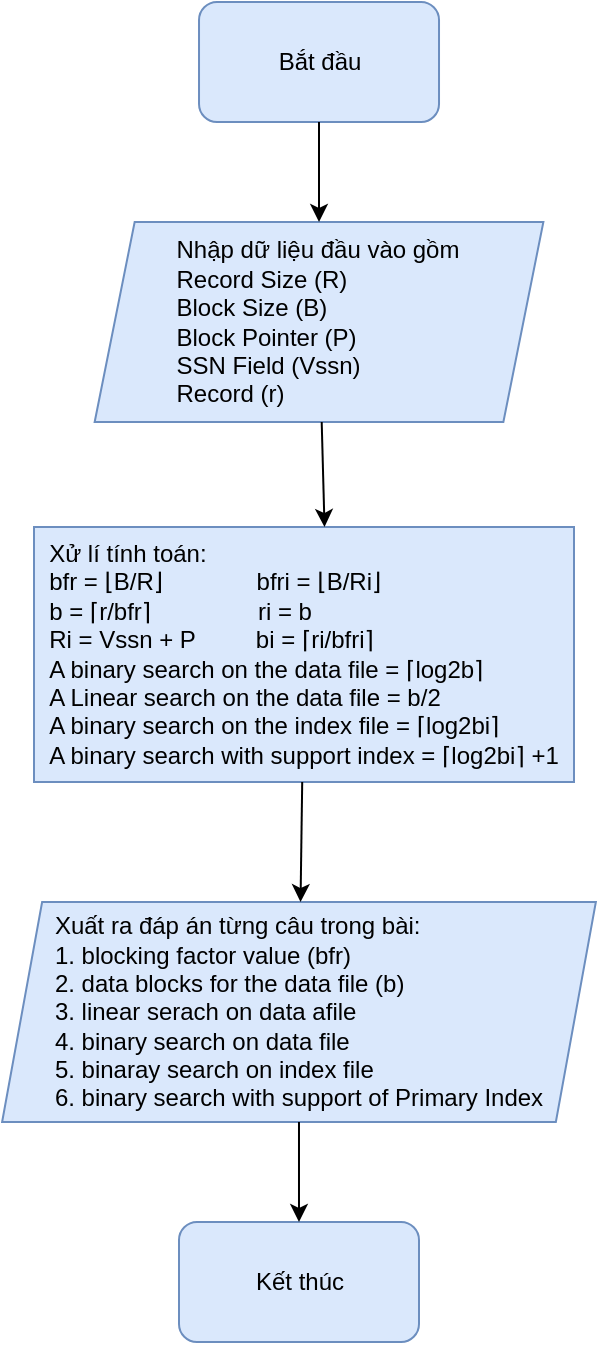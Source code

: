 <mxfile version="16.5.1" type="device"><diagram id="CRp3wrSZ4zTkJjni_525" name="Page-1"><mxGraphModel dx="918" dy="754" grid="1" gridSize="10" guides="1" tooltips="1" connect="1" arrows="1" fold="1" page="1" pageScale="1" pageWidth="850" pageHeight="1100" math="0" shadow="0"><root><mxCell id="0"/><mxCell id="1" parent="0"/><mxCell id="e1soVzcTl73McZKFUhI4-3" value="Bắt đầu" style="rounded=1;whiteSpace=wrap;html=1;fillColor=#dae8fc;strokeColor=#6c8ebf;" parent="1" vertex="1"><mxGeometry x="342.51" y="230" width="120" height="60" as="geometry"/></mxCell><mxCell id="e1soVzcTl73McZKFUhI4-4" value="&lt;div style=&quot;text-align: justify&quot;&gt;&lt;span&gt;Nhập dữ liệu đầu vào gồm&lt;/span&gt;&lt;/div&gt;&lt;div style=&quot;text-align: justify&quot;&gt;&lt;span&gt;Record Size (R)&amp;nbsp;&lt;/span&gt;&lt;/div&gt;&lt;div style=&quot;text-align: justify&quot;&gt;&lt;span&gt;Block Size (B)&lt;/span&gt;&lt;/div&gt;&lt;div style=&quot;text-align: justify&quot;&gt;&lt;span&gt;Block Pointer (P)&lt;/span&gt;&lt;/div&gt;&lt;div style=&quot;text-align: justify&quot;&gt;&lt;span&gt;SSN Field (Vssn)&lt;/span&gt;&lt;/div&gt;&lt;div style=&quot;text-align: justify&quot;&gt;&lt;span&gt;Record (r)&lt;/span&gt;&lt;/div&gt;" style="shape=parallelogram;perimeter=parallelogramPerimeter;whiteSpace=wrap;html=1;fixedSize=1;fillColor=#dae8fc;strokeColor=#6c8ebf;" parent="1" vertex="1"><mxGeometry x="290.33" y="340" width="224.36" height="100" as="geometry"/></mxCell><mxCell id="e1soVzcTl73McZKFUhI4-5" value="&lt;div style=&quot;text-align: justify&quot;&gt;Xử lí tính toán:&amp;nbsp;&lt;/div&gt;&lt;div style=&quot;text-align: justify&quot;&gt;&lt;span&gt;bfr = ⌊B/R⌋&amp;nbsp;&amp;nbsp; &amp;nbsp; &amp;nbsp; &amp;nbsp; &amp;nbsp; &amp;nbsp; &amp;nbsp;bfri = ⌊B/Ri⌋&lt;/span&gt;&lt;br&gt;&lt;/div&gt;&lt;div style=&quot;text-align: justify&quot;&gt;&lt;span&gt;b = ⌈r/bfr⌉&amp;nbsp; &amp;nbsp; &amp;nbsp; &amp;nbsp; &amp;nbsp; &amp;nbsp; &amp;nbsp; &amp;nbsp; ri = b&lt;/span&gt;&lt;/div&gt;&lt;div style=&quot;text-align: justify&quot;&gt;&lt;span&gt;Ri = Vssn + P&amp;nbsp; &amp;nbsp; &amp;nbsp; &amp;nbsp; &amp;nbsp;bi = ⌈ri/bfri⌉&lt;/span&gt;&lt;/div&gt;&lt;div style=&quot;text-align: justify&quot;&gt;&lt;span&gt;A binary search on the data file = ⌈log2b⌉&lt;/span&gt;&lt;/div&gt;&lt;div style=&quot;text-align: justify&quot;&gt;&lt;span&gt;A Linear search on the data file = b/2&lt;/span&gt;&lt;/div&gt;&lt;div style=&quot;text-align: justify&quot;&gt;&lt;span&gt;A binary search on the index file = ⌈log2bi⌉&lt;/span&gt;&lt;/div&gt;&lt;div style=&quot;text-align: justify&quot;&gt;&lt;span&gt;A binary search with support index = ⌈log2bi⌉ +1&lt;/span&gt;&lt;/div&gt;" style="rounded=0;whiteSpace=wrap;html=1;fillColor=#dae8fc;strokeColor=#6c8ebf;" parent="1" vertex="1"><mxGeometry x="260" y="492.5" width="270" height="127.5" as="geometry"/></mxCell><mxCell id="e1soVzcTl73McZKFUhI4-8" value="" style="endArrow=classic;html=1;rounded=0;" parent="1" source="e1soVzcTl73McZKFUhI4-3" target="e1soVzcTl73McZKFUhI4-4" edge="1"><mxGeometry width="50" height="50" relative="1" as="geometry"><mxPoint x="370" y="450" as="sourcePoint"/><mxPoint x="420" y="400" as="targetPoint"/></mxGeometry></mxCell><mxCell id="e1soVzcTl73McZKFUhI4-9" value="" style="endArrow=classic;html=1;rounded=0;entryX=0.538;entryY=0;entryDx=0;entryDy=0;entryPerimeter=0;" parent="1" source="e1soVzcTl73McZKFUhI4-4" target="e1soVzcTl73McZKFUhI4-5" edge="1"><mxGeometry width="50" height="50" relative="1" as="geometry"><mxPoint x="380" y="460.0" as="sourcePoint"/><mxPoint x="430" y="410.0" as="targetPoint"/></mxGeometry></mxCell><mxCell id="e1soVzcTl73McZKFUhI4-10" value="&lt;div style=&quot;text-align: justify&quot;&gt;&lt;span&gt;Xuất ra đáp án từng câu trong bài:&lt;/span&gt;&lt;/div&gt;&lt;div style=&quot;text-align: justify&quot;&gt;&lt;span&gt;1. blocking factor value (bfr)&lt;/span&gt;&lt;/div&gt;&lt;div style=&quot;text-align: justify&quot;&gt;&lt;span&gt;2. data blocks for the data file (b)&lt;/span&gt;&lt;/div&gt;&lt;div style=&quot;text-align: justify&quot;&gt;&lt;span&gt;3. linear serach on data afile&lt;/span&gt;&lt;/div&gt;&lt;div style=&quot;text-align: justify&quot;&gt;&lt;span&gt;4. binary search on data file&lt;/span&gt;&lt;/div&gt;&lt;div style=&quot;text-align: justify&quot;&gt;&lt;span&gt;5. binaray search on index file&lt;/span&gt;&lt;/div&gt;&lt;div style=&quot;text-align: justify&quot;&gt;&lt;span&gt;6. binary search with support of Primary Index&lt;/span&gt;&lt;/div&gt;" style="shape=parallelogram;perimeter=parallelogramPerimeter;whiteSpace=wrap;html=1;fixedSize=1;fillColor=#dae8fc;strokeColor=#6c8ebf;align=center;" parent="1" vertex="1"><mxGeometry x="244.06" y="680" width="296.87" height="110" as="geometry"/></mxCell><mxCell id="e1soVzcTl73McZKFUhI4-11" value="" style="endArrow=classic;html=1;rounded=0;" parent="1" source="e1soVzcTl73McZKFUhI4-5" target="e1soVzcTl73McZKFUhI4-10" edge="1"><mxGeometry width="50" height="50" relative="1" as="geometry"><mxPoint x="412.538" y="460" as="sourcePoint"/><mxPoint x="412.57" y="502" as="targetPoint"/></mxGeometry></mxCell><mxCell id="e1soVzcTl73McZKFUhI4-12" value="Kết thúc" style="rounded=1;whiteSpace=wrap;html=1;fillColor=#dae8fc;strokeColor=#6c8ebf;" parent="1" vertex="1"><mxGeometry x="332.5" y="840" width="120" height="60" as="geometry"/></mxCell><mxCell id="e1soVzcTl73McZKFUhI4-13" value="" style="endArrow=classic;html=1;rounded=0;" parent="1" source="e1soVzcTl73McZKFUhI4-10" target="e1soVzcTl73McZKFUhI4-12" edge="1"><mxGeometry width="50" height="50" relative="1" as="geometry"><mxPoint x="402.498" y="617" as="sourcePoint"/><mxPoint x="402.497" y="680" as="targetPoint"/></mxGeometry></mxCell></root></mxGraphModel></diagram></mxfile>